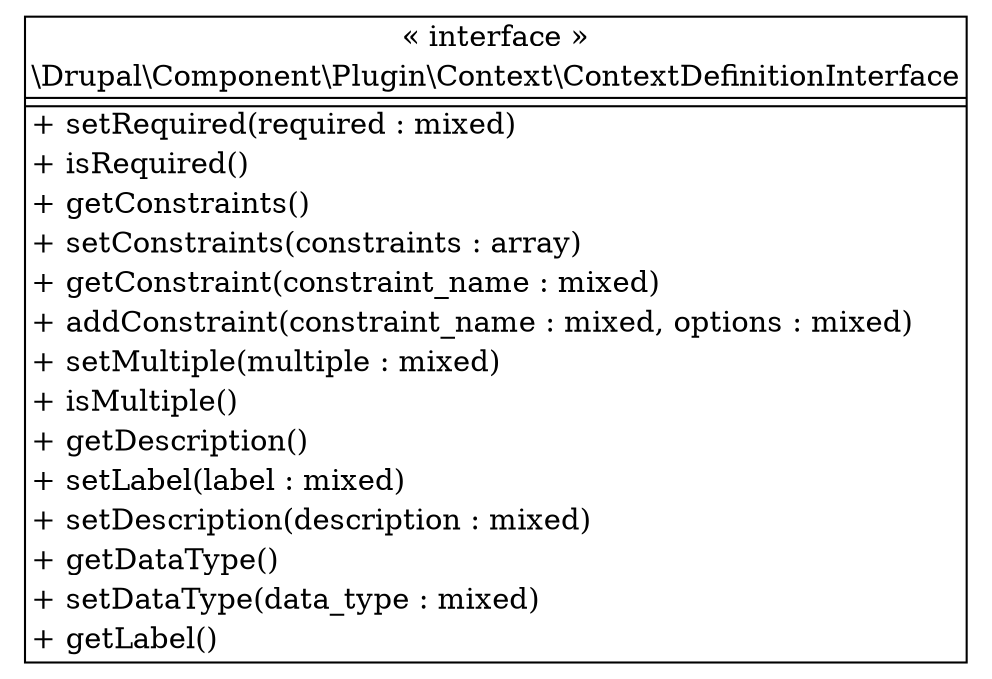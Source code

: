 digraph "Class Diagram" {
  node [shape=plaintext]
  "\\Drupal\\Component\\Plugin\\Context\\ContextDefinitionInterface" [
    label=<
<table border="1" cellpadding="2" cellspacing="0" cellborder="0">
<tr><td align="center">&laquo; interface &raquo;</td></tr>
<tr><td align="center" title="interface ContextDefinitionInterface">\\Drupal\\Component\\Plugin\\Context\\ContextDefinitionInterface</td></tr><hr />
<tr><td></td></tr>
<hr />
<tr><td align="left" title="public setRequired">+ setRequired(required : mixed)</td></tr>
<tr><td align="left" title="public isRequired">+ isRequired()</td></tr>
<tr><td align="left" title="public getConstraints">+ getConstraints()</td></tr>
<tr><td align="left" title="public setConstraints">+ setConstraints(constraints : array)</td></tr>
<tr><td align="left" title="public getConstraint">+ getConstraint(constraint_name : mixed)</td></tr>
<tr><td align="left" title="public addConstraint">+ addConstraint(constraint_name : mixed, options : mixed)</td></tr>
<tr><td align="left" title="public setMultiple">+ setMultiple(multiple : mixed)</td></tr>
<tr><td align="left" title="public isMultiple">+ isMultiple()</td></tr>
<tr><td align="left" title="public getDescription">+ getDescription()</td></tr>
<tr><td align="left" title="public setLabel">+ setLabel(label : mixed)</td></tr>
<tr><td align="left" title="public setDescription">+ setDescription(description : mixed)</td></tr>
<tr><td align="left" title="public getDataType">+ getDataType()</td></tr>
<tr><td align="left" title="public setDataType">+ setDataType(data_type : mixed)</td></tr>
<tr><td align="left" title="public getLabel">+ getLabel()</td></tr>
</table>
  >
  ];
}